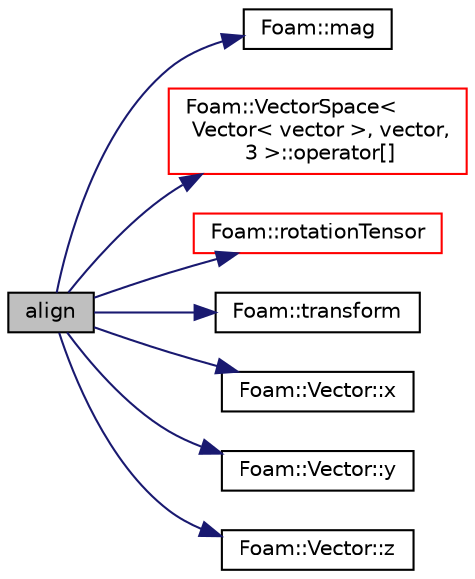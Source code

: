 digraph "align"
{
  bgcolor="transparent";
  edge [fontname="Helvetica",fontsize="10",labelfontname="Helvetica",labelfontsize="10"];
  node [fontname="Helvetica",fontsize="10",shape=record];
  rankdir="LR";
  Node367 [label="align",height=0.2,width=0.4,color="black", fillcolor="grey75", style="filled", fontcolor="black"];
  Node367 -> Node368 [color="midnightblue",fontsize="10",style="solid",fontname="Helvetica"];
  Node368 [label="Foam::mag",height=0.2,width=0.4,color="black",URL="$a21851.html#a929da2a3fdcf3dacbbe0487d3a330dae"];
  Node367 -> Node369 [color="midnightblue",fontsize="10",style="solid",fontname="Helvetica"];
  Node369 [label="Foam::VectorSpace\<\l Vector\< vector \>, vector,\l 3 \>::operator[]",height=0.2,width=0.4,color="red",URL="$a29813.html#ab115e5f485aee9d30b5582b967d071ed"];
  Node367 -> Node415 [color="midnightblue",fontsize="10",style="solid",fontname="Helvetica"];
  Node415 [label="Foam::rotationTensor",height=0.2,width=0.4,color="red",URL="$a21851.html#a1be81720bcafb843826c32024fe5fbe3",tooltip="Rotational transformation tensor from vector n1 to n2. "];
  Node367 -> Node419 [color="midnightblue",fontsize="10",style="solid",fontname="Helvetica"];
  Node419 [label="Foam::transform",height=0.2,width=0.4,color="black",URL="$a21851.html#a919915170941701c1223291531ad010c"];
  Node367 -> Node420 [color="midnightblue",fontsize="10",style="solid",fontname="Helvetica"];
  Node420 [label="Foam::Vector::x",height=0.2,width=0.4,color="black",URL="$a29749.html#a63327976e5a8359700064a02ae22548e"];
  Node367 -> Node421 [color="midnightblue",fontsize="10",style="solid",fontname="Helvetica"];
  Node421 [label="Foam::Vector::y",height=0.2,width=0.4,color="black",URL="$a29749.html#a1ee865f676fbac703a49c6654dd3ad74"];
  Node367 -> Node422 [color="midnightblue",fontsize="10",style="solid",fontname="Helvetica"];
  Node422 [label="Foam::Vector::z",height=0.2,width=0.4,color="black",URL="$a29749.html#a1c8320b15610de211ec70ef966581423"];
}
